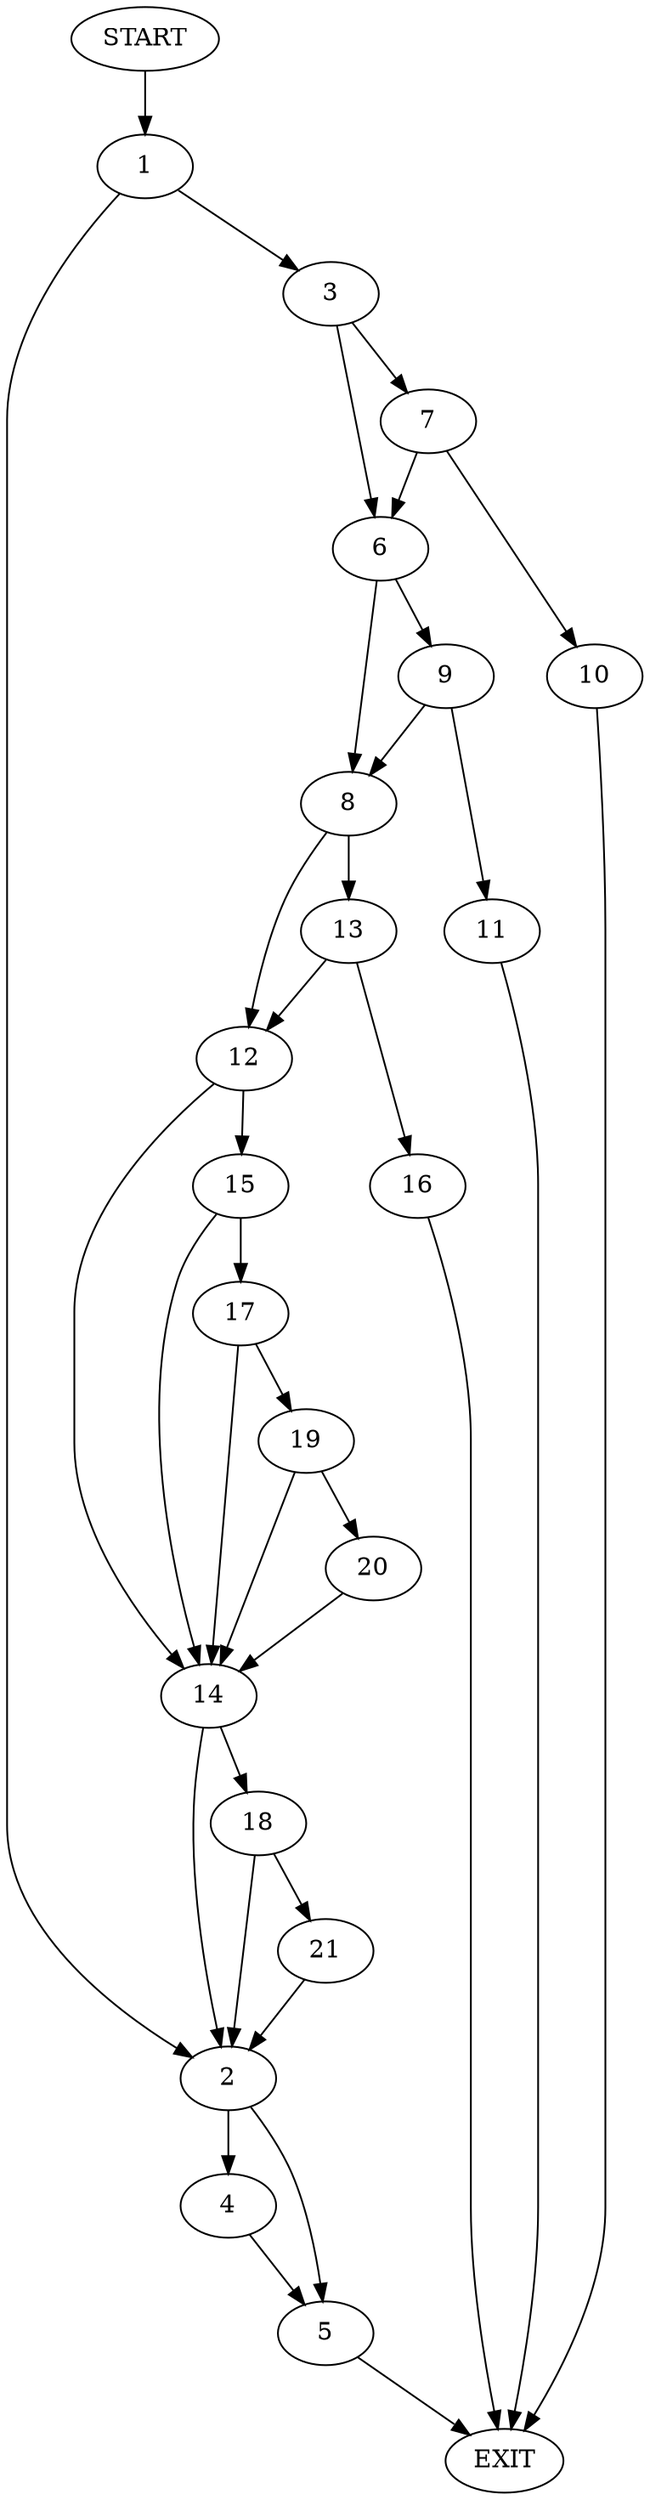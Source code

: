 digraph {
0 [label="START"]
22 [label="EXIT"]
0 -> 1
1 -> 2
1 -> 3
2 -> 4
2 -> 5
3 -> 6
3 -> 7
6 -> 8
6 -> 9
7 -> 6
7 -> 10
10 -> 22
9 -> 8
9 -> 11
8 -> 12
8 -> 13
11 -> 22
12 -> 14
12 -> 15
13 -> 12
13 -> 16
16 -> 22
15 -> 17
15 -> 14
14 -> 18
14 -> 2
17 -> 14
17 -> 19
19 -> 14
19 -> 20
20 -> 14
18 -> 2
18 -> 21
21 -> 2
4 -> 5
5 -> 22
}
